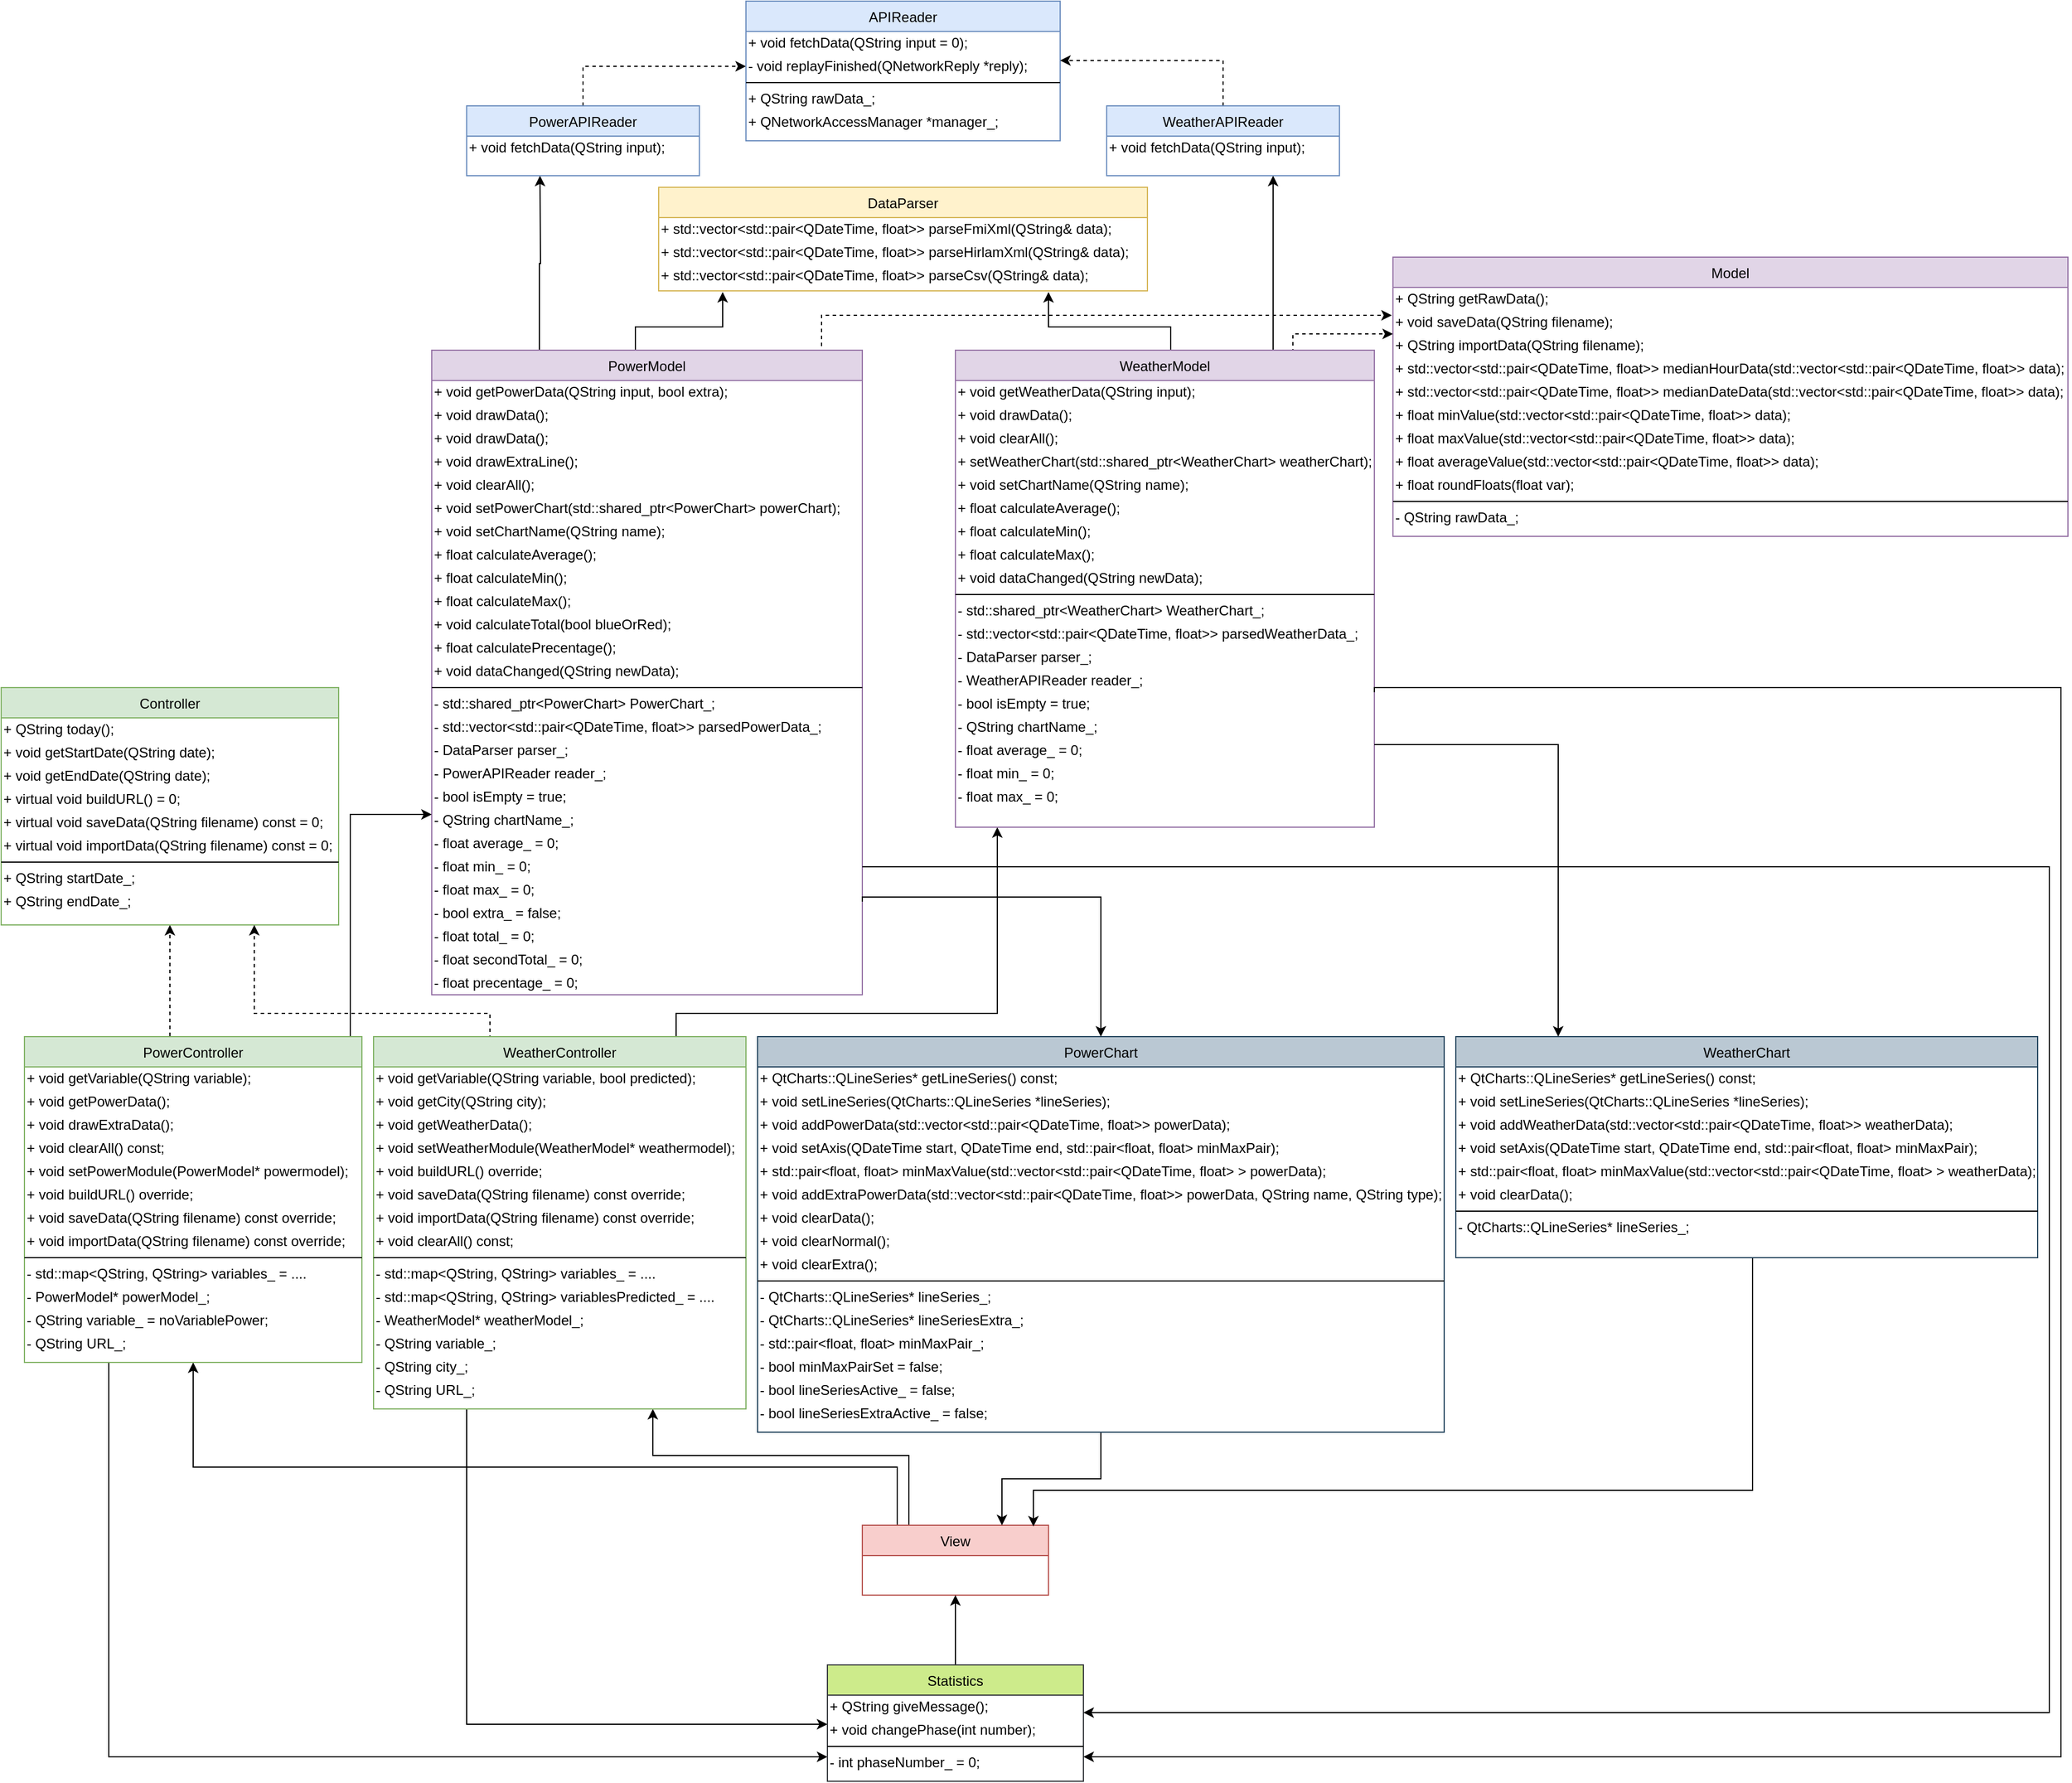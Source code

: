 <mxfile version="14.4.6" type="device" pages="2"><diagram id="C5RBs43oDa-KdzZeNtuy" name="Page-1"><mxGraphModel dx="1684" dy="1756" grid="1" gridSize="10" guides="1" tooltips="1" connect="1" arrows="1" fold="1" page="1" pageScale="1" pageWidth="827" pageHeight="1169" math="0" shadow="0"><root><mxCell id="WIyWlLk6GJQsqaUBKTNV-0"/><mxCell id="WIyWlLk6GJQsqaUBKTNV-1" parent="WIyWlLk6GJQsqaUBKTNV-0"/><mxCell id="uzHu3oJKfC1lqxX1l6cn-49" style="edgeStyle=orthogonalEdgeStyle;rounded=0;orthogonalLoop=1;jettySize=auto;html=1;exitX=0.25;exitY=0;exitDx=0;exitDy=0;entryX=0.5;entryY=1;entryDx=0;entryDy=0;" parent="WIyWlLk6GJQsqaUBKTNV-1" source="zkfFHV4jXpPFQw0GAbJ--6" target="uzHu3oJKfC1lqxX1l6cn-1" edge="1"><mxGeometry relative="1" as="geometry"><Array as="points"><mxPoint x="270" y="720"/><mxPoint x="270" y="670"/><mxPoint x="-335" y="670"/></Array></mxGeometry></mxCell><mxCell id="_ljoYfFLUeVSrn-no2Xp-107" style="edgeStyle=orthogonalEdgeStyle;rounded=0;orthogonalLoop=1;jettySize=auto;html=1;exitX=0.25;exitY=0;exitDx=0;exitDy=0;entryX=0.75;entryY=1;entryDx=0;entryDy=0;" edge="1" parent="WIyWlLk6GJQsqaUBKTNV-1" source="zkfFHV4jXpPFQw0GAbJ--6" target="uzHu3oJKfC1lqxX1l6cn-26"><mxGeometry relative="1" as="geometry"><Array as="points"><mxPoint x="280" y="660"/><mxPoint x="60" y="660"/></Array></mxGeometry></mxCell><mxCell id="zkfFHV4jXpPFQw0GAbJ--6" value="View" style="swimlane;fontStyle=0;align=center;verticalAlign=top;childLayout=stackLayout;horizontal=1;startSize=26;horizontalStack=0;resizeParent=1;resizeLast=0;collapsible=1;marginBottom=0;rounded=0;shadow=0;strokeWidth=1;fillColor=#f8cecc;strokeColor=#b85450;" parent="WIyWlLk6GJQsqaUBKTNV-1" vertex="1"><mxGeometry x="240" y="720" width="160" height="60" as="geometry"><mxRectangle x="130" y="380" width="160" height="26" as="alternateBounds"/></mxGeometry></mxCell><mxCell id="uzHu3oJKfC1lqxX1l6cn-149" style="edgeStyle=orthogonalEdgeStyle;rounded=0;orthogonalLoop=1;jettySize=auto;html=1;exitX=0.5;exitY=0;exitDx=0;exitDy=0;" parent="WIyWlLk6GJQsqaUBKTNV-1" source="zkfFHV4jXpPFQw0GAbJ--17" edge="1"><mxGeometry relative="1" as="geometry"><mxPoint x="120" y="-340" as="targetPoint"/><Array as="points"><mxPoint x="55" y="-270"/><mxPoint x="45" y="-270"/><mxPoint x="45" y="-310"/><mxPoint x="120" y="-310"/></Array></mxGeometry></mxCell><mxCell id="_ljoYfFLUeVSrn-no2Xp-28" style="edgeStyle=orthogonalEdgeStyle;rounded=0;orthogonalLoop=1;jettySize=auto;html=1;exitX=0.25;exitY=0;exitDx=0;exitDy=0;" edge="1" parent="WIyWlLk6GJQsqaUBKTNV-1" source="zkfFHV4jXpPFQw0GAbJ--17"><mxGeometry relative="1" as="geometry"><mxPoint x="-37" y="-440" as="targetPoint"/></mxGeometry></mxCell><mxCell id="_ljoYfFLUeVSrn-no2Xp-43" style="edgeStyle=orthogonalEdgeStyle;rounded=0;orthogonalLoop=1;jettySize=auto;html=1;exitX=0.75;exitY=0;exitDx=0;exitDy=0;dashed=1;" edge="1" parent="WIyWlLk6GJQsqaUBKTNV-1"><mxGeometry relative="1" as="geometry"><mxPoint x="152.5" y="-290" as="sourcePoint"/><mxPoint x="695" y="-320" as="targetPoint"/><Array as="points"><mxPoint x="153" y="-270"/><mxPoint x="205" y="-270"/><mxPoint x="205" y="-320"/></Array></mxGeometry></mxCell><mxCell id="zkfFHV4jXpPFQw0GAbJ--17" value="PowerModel" style="swimlane;fontStyle=0;align=center;verticalAlign=top;childLayout=stackLayout;horizontal=1;startSize=26;horizontalStack=0;resizeParent=1;resizeLast=0;collapsible=1;marginBottom=0;rounded=0;shadow=0;strokeWidth=1;fillColor=#e1d5e7;strokeColor=#9673a6;" parent="WIyWlLk6GJQsqaUBKTNV-1" vertex="1"><mxGeometry x="-130" y="-290" width="370" height="554" as="geometry"><mxRectangle x="320" y="42" width="160" height="26" as="alternateBounds"/></mxGeometry></mxCell><mxCell id="uzHu3oJKfC1lqxX1l6cn-50" value="+ void getPowerData(QString input, bool extra);" style="text;html=1;strokeColor=none;fillColor=none;align=left;verticalAlign=middle;whiteSpace=wrap;rounded=0;" parent="zkfFHV4jXpPFQw0GAbJ--17" vertex="1"><mxGeometry y="26" width="370" height="20" as="geometry"/></mxCell><mxCell id="uzHu3oJKfC1lqxX1l6cn-53" value="+ void drawData();" style="text;html=1;strokeColor=none;fillColor=none;align=left;verticalAlign=middle;whiteSpace=wrap;rounded=0;" parent="zkfFHV4jXpPFQw0GAbJ--17" vertex="1"><mxGeometry y="46" width="370" height="20" as="geometry"/></mxCell><mxCell id="_ljoYfFLUeVSrn-no2Xp-33" value="+ void drawData();" style="text;html=1;strokeColor=none;fillColor=none;align=left;verticalAlign=middle;whiteSpace=wrap;rounded=0;" vertex="1" parent="zkfFHV4jXpPFQw0GAbJ--17"><mxGeometry y="66" width="370" height="20" as="geometry"/></mxCell><mxCell id="_ljoYfFLUeVSrn-no2Xp-24" value="+ void drawExtraLine();" style="text;html=1;strokeColor=none;fillColor=none;align=left;verticalAlign=middle;whiteSpace=wrap;rounded=0;" vertex="1" parent="zkfFHV4jXpPFQw0GAbJ--17"><mxGeometry y="86" width="370" height="20" as="geometry"/></mxCell><mxCell id="_ljoYfFLUeVSrn-no2Xp-25" value="+ void clearAll();" style="text;html=1;strokeColor=none;fillColor=none;align=left;verticalAlign=middle;whiteSpace=wrap;rounded=0;" vertex="1" parent="zkfFHV4jXpPFQw0GAbJ--17"><mxGeometry y="106" width="370" height="20" as="geometry"/></mxCell><mxCell id="uzHu3oJKfC1lqxX1l6cn-52" value="+&amp;nbsp;void setPowerChart(std::shared_ptr&amp;lt;PowerChart&amp;gt; powerChart);" style="text;html=1;strokeColor=none;fillColor=none;align=left;verticalAlign=middle;whiteSpace=wrap;rounded=0;" parent="zkfFHV4jXpPFQw0GAbJ--17" vertex="1"><mxGeometry y="126" width="370" height="20" as="geometry"/></mxCell><mxCell id="VWInW5Od2ptKM86JmWAv-1" value="+&amp;nbsp;void setChartName(QString name);" style="text;html=1;strokeColor=none;fillColor=none;align=left;verticalAlign=middle;whiteSpace=wrap;rounded=0;" parent="zkfFHV4jXpPFQw0GAbJ--17" vertex="1"><mxGeometry y="146" width="370" height="20" as="geometry"/></mxCell><mxCell id="_ljoYfFLUeVSrn-no2Xp-26" value="+ float calculateAverage();" style="text;html=1;strokeColor=none;fillColor=none;align=left;verticalAlign=middle;whiteSpace=wrap;rounded=0;" vertex="1" parent="zkfFHV4jXpPFQw0GAbJ--17"><mxGeometry y="166" width="370" height="20" as="geometry"/></mxCell><mxCell id="_ljoYfFLUeVSrn-no2Xp-38" value="+&amp;nbsp;float calculateMin();" style="text;html=1;strokeColor=none;fillColor=none;align=left;verticalAlign=middle;whiteSpace=wrap;rounded=0;" vertex="1" parent="zkfFHV4jXpPFQw0GAbJ--17"><mxGeometry y="186" width="370" height="20" as="geometry"/></mxCell><mxCell id="_ljoYfFLUeVSrn-no2Xp-40" value="+&amp;nbsp;float calculateMax();" style="text;html=1;strokeColor=none;fillColor=none;align=left;verticalAlign=middle;whiteSpace=wrap;rounded=0;" vertex="1" parent="zkfFHV4jXpPFQw0GAbJ--17"><mxGeometry y="206" width="370" height="20" as="geometry"/></mxCell><mxCell id="_ljoYfFLUeVSrn-no2Xp-44" value="+ void calculateTotal(bool blueOrRed);" style="text;html=1;strokeColor=none;fillColor=none;align=left;verticalAlign=middle;whiteSpace=wrap;rounded=0;" vertex="1" parent="zkfFHV4jXpPFQw0GAbJ--17"><mxGeometry y="226" width="370" height="20" as="geometry"/></mxCell><mxCell id="_ljoYfFLUeVSrn-no2Xp-45" value="+ float calculatePrecentage();" style="text;html=1;strokeColor=none;fillColor=none;align=left;verticalAlign=middle;whiteSpace=wrap;rounded=0;" vertex="1" parent="zkfFHV4jXpPFQw0GAbJ--17"><mxGeometry y="246" width="370" height="20" as="geometry"/></mxCell><mxCell id="_ljoYfFLUeVSrn-no2Xp-46" value="+&amp;nbsp;void dataChanged(QString newData);" style="text;html=1;strokeColor=none;fillColor=none;align=left;verticalAlign=middle;whiteSpace=wrap;rounded=0;" vertex="1" parent="zkfFHV4jXpPFQw0GAbJ--17"><mxGeometry y="266" width="370" height="20" as="geometry"/></mxCell><mxCell id="zkfFHV4jXpPFQw0GAbJ--23" value="" style="line;html=1;strokeWidth=1;align=left;verticalAlign=middle;spacingTop=-1;spacingLeft=3;spacingRight=3;rotatable=0;labelPosition=right;points=[];portConstraint=eastwest;" parent="zkfFHV4jXpPFQw0GAbJ--17" vertex="1"><mxGeometry y="286" width="370" height="8" as="geometry"/></mxCell><mxCell id="ntN0UPVF1_z0vtRti_CH-60" value="-&amp;nbsp;std::shared_ptr&amp;lt;PowerChart&amp;gt; PowerChart_;" style="text;html=1;strokeColor=none;fillColor=none;align=left;verticalAlign=middle;whiteSpace=wrap;rounded=0;" parent="zkfFHV4jXpPFQw0GAbJ--17" vertex="1"><mxGeometry y="294" width="370" height="20" as="geometry"/></mxCell><mxCell id="uzHu3oJKfC1lqxX1l6cn-55" value="- std::vector&amp;lt;std::pair&amp;lt;QDateTime, float&amp;gt;&amp;gt; parsedPowerData_;" style="text;html=1;strokeColor=none;fillColor=none;align=left;verticalAlign=middle;whiteSpace=wrap;rounded=0;" parent="zkfFHV4jXpPFQw0GAbJ--17" vertex="1"><mxGeometry y="314" width="370" height="20" as="geometry"/></mxCell><mxCell id="uzHu3oJKfC1lqxX1l6cn-56" value="-&amp;nbsp;DataParser parser_;" style="text;html=1;strokeColor=none;fillColor=none;align=left;verticalAlign=middle;whiteSpace=wrap;rounded=0;" parent="zkfFHV4jXpPFQw0GAbJ--17" vertex="1"><mxGeometry y="334" width="370" height="20" as="geometry"/></mxCell><mxCell id="uzHu3oJKfC1lqxX1l6cn-57" value="- PowerAPIReader reader_;" style="text;html=1;strokeColor=none;fillColor=none;align=left;verticalAlign=middle;whiteSpace=wrap;rounded=0;" parent="zkfFHV4jXpPFQw0GAbJ--17" vertex="1"><mxGeometry y="354" width="370" height="20" as="geometry"/></mxCell><mxCell id="uzHu3oJKfC1lqxX1l6cn-58" value="- bool isEmpty = true;" style="text;html=1;strokeColor=none;fillColor=none;align=left;verticalAlign=middle;whiteSpace=wrap;rounded=0;" parent="zkfFHV4jXpPFQw0GAbJ--17" vertex="1"><mxGeometry y="374" width="370" height="20" as="geometry"/></mxCell><mxCell id="uzHu3oJKfC1lqxX1l6cn-54" value="-&amp;nbsp;QString chartName_;" style="text;html=1;strokeColor=none;fillColor=none;align=left;verticalAlign=middle;whiteSpace=wrap;rounded=0;" parent="zkfFHV4jXpPFQw0GAbJ--17" vertex="1"><mxGeometry y="394" width="370" height="20" as="geometry"/></mxCell><mxCell id="_ljoYfFLUeVSrn-no2Xp-29" value="-&amp;nbsp;float average_ = 0;" style="text;html=1;strokeColor=none;fillColor=none;align=left;verticalAlign=middle;whiteSpace=wrap;rounded=0;" vertex="1" parent="zkfFHV4jXpPFQw0GAbJ--17"><mxGeometry y="414" width="370" height="20" as="geometry"/></mxCell><mxCell id="_ljoYfFLUeVSrn-no2Xp-30" value="-&amp;nbsp;float min_ = 0;" style="text;html=1;strokeColor=none;fillColor=none;align=left;verticalAlign=middle;whiteSpace=wrap;rounded=0;" vertex="1" parent="zkfFHV4jXpPFQw0GAbJ--17"><mxGeometry y="434" width="370" height="20" as="geometry"/></mxCell><mxCell id="_ljoYfFLUeVSrn-no2Xp-31" value="-&amp;nbsp;float max_ = 0;" style="text;html=1;strokeColor=none;fillColor=none;align=left;verticalAlign=middle;whiteSpace=wrap;rounded=0;" vertex="1" parent="zkfFHV4jXpPFQw0GAbJ--17"><mxGeometry y="454" width="370" height="20" as="geometry"/></mxCell><mxCell id="_ljoYfFLUeVSrn-no2Xp-32" value="- bool extra_ = false;" style="text;html=1;strokeColor=none;fillColor=none;align=left;verticalAlign=middle;whiteSpace=wrap;rounded=0;" vertex="1" parent="zkfFHV4jXpPFQw0GAbJ--17"><mxGeometry y="474" width="370" height="20" as="geometry"/></mxCell><mxCell id="_ljoYfFLUeVSrn-no2Xp-35" value="-&amp;nbsp;float total_ = 0;" style="text;html=1;strokeColor=none;fillColor=none;align=left;verticalAlign=middle;whiteSpace=wrap;rounded=0;" vertex="1" parent="zkfFHV4jXpPFQw0GAbJ--17"><mxGeometry y="494" width="370" height="20" as="geometry"/></mxCell><mxCell id="_ljoYfFLUeVSrn-no2Xp-36" value="- float secondTotal_ = 0;" style="text;html=1;strokeColor=none;fillColor=none;align=left;verticalAlign=middle;whiteSpace=wrap;rounded=0;" vertex="1" parent="zkfFHV4jXpPFQw0GAbJ--17"><mxGeometry y="514" width="370" height="20" as="geometry"/></mxCell><mxCell id="_ljoYfFLUeVSrn-no2Xp-37" value="- float precentage_ = 0;" style="text;html=1;strokeColor=none;fillColor=none;align=left;verticalAlign=middle;whiteSpace=wrap;rounded=0;" vertex="1" parent="zkfFHV4jXpPFQw0GAbJ--17"><mxGeometry y="534" width="370" height="20" as="geometry"/></mxCell><mxCell id="_ljoYfFLUeVSrn-no2Xp-41" style="edgeStyle=orthogonalEdgeStyle;rounded=0;orthogonalLoop=1;jettySize=auto;html=1;exitX=0.5;exitY=0;exitDx=0;exitDy=0;entryX=0;entryY=0.5;entryDx=0;entryDy=0;dashed=1;" edge="1" parent="WIyWlLk6GJQsqaUBKTNV-1" source="ntN0UPVF1_z0vtRti_CH-30" target="uzHu3oJKfC1lqxX1l6cn-78"><mxGeometry relative="1" as="geometry"/></mxCell><mxCell id="ntN0UPVF1_z0vtRti_CH-30" value="PowerAPIReader" style="swimlane;fontStyle=0;align=center;verticalAlign=top;childLayout=stackLayout;horizontal=1;startSize=26;horizontalStack=0;resizeParent=1;resizeLast=0;collapsible=1;marginBottom=0;rounded=0;shadow=0;strokeWidth=1;fillColor=#dae8fc;strokeColor=#6c8ebf;" parent="WIyWlLk6GJQsqaUBKTNV-1" vertex="1"><mxGeometry x="-100" y="-500" width="200" height="60" as="geometry"><mxRectangle x="230" y="140" width="160" height="26" as="alternateBounds"/></mxGeometry></mxCell><mxCell id="ntN0UPVF1_z0vtRti_CH-31" value="+ void fetchData(QString input);" style="text;html=1;strokeColor=none;fillColor=none;align=left;verticalAlign=middle;whiteSpace=wrap;rounded=0;" parent="ntN0UPVF1_z0vtRti_CH-30" vertex="1"><mxGeometry y="26" width="200" height="20" as="geometry"/></mxCell><mxCell id="aZsg3YXwZDo-H7-aSzv8-11" value="DataParser" style="swimlane;fontStyle=0;align=center;verticalAlign=top;childLayout=stackLayout;horizontal=1;startSize=26;horizontalStack=0;resizeParent=1;resizeLast=0;collapsible=1;marginBottom=0;rounded=0;shadow=0;strokeWidth=1;fillColor=#fff2cc;strokeColor=#d6b656;" parent="WIyWlLk6GJQsqaUBKTNV-1" vertex="1"><mxGeometry x="65" y="-430" width="420" height="89" as="geometry"><mxRectangle x="230" y="140" width="160" height="26" as="alternateBounds"/></mxGeometry></mxCell><mxCell id="aZsg3YXwZDo-H7-aSzv8-13" value="+ std::vector&amp;lt;std::pair&amp;lt;QDateTime, float&amp;gt;&amp;gt; parseFmiXml(QString&amp;amp; data);" style="text;html=1;strokeColor=none;fillColor=none;align=left;verticalAlign=middle;whiteSpace=wrap;rounded=0;" parent="aZsg3YXwZDo-H7-aSzv8-11" vertex="1"><mxGeometry y="26" width="420" height="20" as="geometry"/></mxCell><mxCell id="_ljoYfFLUeVSrn-no2Xp-2" value="+ std::vector&amp;lt;std::pair&amp;lt;QDateTime, float&amp;gt;&amp;gt; parseHirlamXml(QString&amp;amp; data);" style="text;html=1;strokeColor=none;fillColor=none;align=left;verticalAlign=middle;whiteSpace=wrap;rounded=0;" vertex="1" parent="aZsg3YXwZDo-H7-aSzv8-11"><mxGeometry y="46" width="420" height="20" as="geometry"/></mxCell><mxCell id="aZsg3YXwZDo-H7-aSzv8-17" value="+ std::vector&amp;lt;std::pair&amp;lt;QDateTime, float&amp;gt;&amp;gt; parseCsv(QString&amp;amp; data);" style="text;html=1;strokeColor=none;fillColor=none;align=left;verticalAlign=middle;whiteSpace=wrap;rounded=0;" parent="aZsg3YXwZDo-H7-aSzv8-11" vertex="1"><mxGeometry y="66" width="420" height="20" as="geometry"/></mxCell><mxCell id="uzHu3oJKfC1lqxX1l6cn-73" style="edgeStyle=orthogonalEdgeStyle;rounded=0;orthogonalLoop=1;jettySize=auto;html=1;exitX=0.75;exitY=0;exitDx=0;exitDy=0;entryX=0;entryY=0.25;entryDx=0;entryDy=0;" parent="WIyWlLk6GJQsqaUBKTNV-1" source="uzHu3oJKfC1lqxX1l6cn-1" target="uzHu3oJKfC1lqxX1l6cn-54" edge="1"><mxGeometry relative="1" as="geometry"><Array as="points"><mxPoint x="-200" y="300"/><mxPoint x="-200" y="109"/></Array></mxGeometry></mxCell><mxCell id="uzHu3oJKfC1lqxX1l6cn-141" style="edgeStyle=orthogonalEdgeStyle;rounded=0;orthogonalLoop=1;jettySize=auto;html=1;exitX=0.086;exitY=0.005;exitDx=0;exitDy=0;entryX=0.5;entryY=1;entryDx=0;entryDy=0;dashed=1;exitPerimeter=0;" parent="WIyWlLk6GJQsqaUBKTNV-1" source="uzHu3oJKfC1lqxX1l6cn-1" target="uzHu3oJKfC1lqxX1l6cn-11" edge="1"><mxGeometry relative="1" as="geometry"><Array as="points"><mxPoint x="-355" y="301"/></Array></mxGeometry></mxCell><mxCell id="_ljoYfFLUeVSrn-no2Xp-127" style="edgeStyle=orthogonalEdgeStyle;rounded=0;orthogonalLoop=1;jettySize=auto;html=1;exitX=0.25;exitY=1;exitDx=0;exitDy=0;entryX=0;entryY=0.25;entryDx=0;entryDy=0;" edge="1" parent="WIyWlLk6GJQsqaUBKTNV-1" source="uzHu3oJKfC1lqxX1l6cn-1" target="_ljoYfFLUeVSrn-no2Xp-124"><mxGeometry relative="1" as="geometry"/></mxCell><mxCell id="uzHu3oJKfC1lqxX1l6cn-1" value="PowerController" style="swimlane;fontStyle=0;align=center;verticalAlign=top;childLayout=stackLayout;horizontal=1;startSize=26;horizontalStack=0;resizeParent=1;resizeLast=0;collapsible=1;marginBottom=0;rounded=0;shadow=0;strokeWidth=1;fillColor=#d5e8d4;strokeColor=#82b366;" parent="WIyWlLk6GJQsqaUBKTNV-1" vertex="1"><mxGeometry x="-480" y="300" width="290" height="280" as="geometry"><mxRectangle x="320" y="42" width="160" height="26" as="alternateBounds"/></mxGeometry></mxCell><mxCell id="uzHu3oJKfC1lqxX1l6cn-2" value="+ void getVariable(QString variable);" style="text;html=1;strokeColor=none;fillColor=none;align=left;verticalAlign=middle;whiteSpace=wrap;rounded=0;" parent="uzHu3oJKfC1lqxX1l6cn-1" vertex="1"><mxGeometry y="26" width="290" height="20" as="geometry"/></mxCell><mxCell id="uzHu3oJKfC1lqxX1l6cn-3" value="+ void getPowerData();" style="text;html=1;strokeColor=none;fillColor=none;align=left;verticalAlign=middle;whiteSpace=wrap;rounded=0;" parent="uzHu3oJKfC1lqxX1l6cn-1" vertex="1"><mxGeometry y="46" width="290" height="20" as="geometry"/></mxCell><mxCell id="uzHu3oJKfC1lqxX1l6cn-19" value="+ void drawExtraData();" style="text;html=1;strokeColor=none;fillColor=none;align=left;verticalAlign=middle;whiteSpace=wrap;rounded=0;" parent="uzHu3oJKfC1lqxX1l6cn-1" vertex="1"><mxGeometry y="66" width="290" height="20" as="geometry"/></mxCell><mxCell id="uzHu3oJKfC1lqxX1l6cn-20" value="+ void clearAll() const;" style="text;html=1;strokeColor=none;fillColor=none;align=left;verticalAlign=middle;whiteSpace=wrap;rounded=0;" parent="uzHu3oJKfC1lqxX1l6cn-1" vertex="1"><mxGeometry y="86" width="290" height="20" as="geometry"/></mxCell><mxCell id="uzHu3oJKfC1lqxX1l6cn-21" value="+ void setPowerModule(PowerModel* powermodel);" style="text;html=1;strokeColor=none;fillColor=none;align=left;verticalAlign=middle;whiteSpace=wrap;rounded=0;" parent="uzHu3oJKfC1lqxX1l6cn-1" vertex="1"><mxGeometry y="106" width="290" height="20" as="geometry"/></mxCell><mxCell id="uzHu3oJKfC1lqxX1l6cn-22" value="+ void buildURL() override;" style="text;html=1;strokeColor=none;fillColor=none;align=left;verticalAlign=middle;whiteSpace=wrap;rounded=0;" parent="uzHu3oJKfC1lqxX1l6cn-1" vertex="1"><mxGeometry y="126" width="290" height="20" as="geometry"/></mxCell><mxCell id="_ljoYfFLUeVSrn-no2Xp-96" value="+&amp;nbsp;void saveData(QString filename) const override;" style="text;html=1;strokeColor=none;fillColor=none;align=left;verticalAlign=middle;whiteSpace=wrap;rounded=0;" vertex="1" parent="uzHu3oJKfC1lqxX1l6cn-1"><mxGeometry y="146" width="290" height="20" as="geometry"/></mxCell><mxCell id="_ljoYfFLUeVSrn-no2Xp-97" value="+&amp;nbsp;void importData(QString filename) const override;" style="text;html=1;strokeColor=none;fillColor=none;align=left;verticalAlign=middle;whiteSpace=wrap;rounded=0;" vertex="1" parent="uzHu3oJKfC1lqxX1l6cn-1"><mxGeometry y="166" width="290" height="20" as="geometry"/></mxCell><mxCell id="uzHu3oJKfC1lqxX1l6cn-5" value="" style="line;html=1;strokeWidth=1;align=left;verticalAlign=middle;spacingTop=-1;spacingLeft=3;spacingRight=3;rotatable=0;labelPosition=right;points=[];portConstraint=eastwest;" parent="uzHu3oJKfC1lqxX1l6cn-1" vertex="1"><mxGeometry y="186" width="290" height="8" as="geometry"/></mxCell><mxCell id="_ljoYfFLUeVSrn-no2Xp-98" value="-&amp;nbsp;std::map&amp;lt;QString, QString&amp;gt; variables_ = ...." style="text;html=1;strokeColor=none;fillColor=none;align=left;verticalAlign=middle;whiteSpace=wrap;rounded=0;" vertex="1" parent="uzHu3oJKfC1lqxX1l6cn-1"><mxGeometry y="194" width="290" height="20" as="geometry"/></mxCell><mxCell id="uzHu3oJKfC1lqxX1l6cn-23" value="- PowerModel* powerModel_;" style="text;html=1;strokeColor=none;fillColor=none;align=left;verticalAlign=middle;whiteSpace=wrap;rounded=0;" parent="uzHu3oJKfC1lqxX1l6cn-1" vertex="1"><mxGeometry y="214" width="290" height="20" as="geometry"/></mxCell><mxCell id="uzHu3oJKfC1lqxX1l6cn-24" value="- QString variable_ = noVariablePower;" style="text;html=1;strokeColor=none;fillColor=none;align=left;verticalAlign=middle;whiteSpace=wrap;rounded=0;" parent="uzHu3oJKfC1lqxX1l6cn-1" vertex="1"><mxGeometry y="234" width="290" height="20" as="geometry"/></mxCell><mxCell id="uzHu3oJKfC1lqxX1l6cn-25" value="- QString URL_;" style="text;html=1;strokeColor=none;fillColor=none;align=left;verticalAlign=middle;whiteSpace=wrap;rounded=0;" parent="uzHu3oJKfC1lqxX1l6cn-1" vertex="1"><mxGeometry y="254" width="290" height="20" as="geometry"/></mxCell><mxCell id="uzHu3oJKfC1lqxX1l6cn-11" value="Controller" style="swimlane;fontStyle=0;align=center;verticalAlign=top;childLayout=stackLayout;horizontal=1;startSize=26;horizontalStack=0;resizeParent=1;resizeLast=0;collapsible=1;marginBottom=0;rounded=0;shadow=0;strokeWidth=1;fillColor=#d5e8d4;strokeColor=#82b366;" parent="WIyWlLk6GJQsqaUBKTNV-1" vertex="1"><mxGeometry x="-500" width="290" height="204" as="geometry"><mxRectangle x="320" y="42" width="160" height="26" as="alternateBounds"/></mxGeometry></mxCell><mxCell id="uzHu3oJKfC1lqxX1l6cn-12" value="+ QString today();" style="text;html=1;strokeColor=none;fillColor=none;align=left;verticalAlign=middle;whiteSpace=wrap;rounded=0;" parent="uzHu3oJKfC1lqxX1l6cn-11" vertex="1"><mxGeometry y="26" width="290" height="20" as="geometry"/></mxCell><mxCell id="uzHu3oJKfC1lqxX1l6cn-13" value="+ void getStartDate(QString date);" style="text;html=1;strokeColor=none;fillColor=none;align=left;verticalAlign=middle;whiteSpace=wrap;rounded=0;" parent="uzHu3oJKfC1lqxX1l6cn-11" vertex="1"><mxGeometry y="46" width="290" height="20" as="geometry"/></mxCell><mxCell id="uzHu3oJKfC1lqxX1l6cn-16" value="+ void getEndDate(QString date);" style="text;html=1;strokeColor=none;fillColor=none;align=left;verticalAlign=middle;whiteSpace=wrap;rounded=0;" parent="uzHu3oJKfC1lqxX1l6cn-11" vertex="1"><mxGeometry y="66" width="290" height="20" as="geometry"/></mxCell><mxCell id="_ljoYfFLUeVSrn-no2Xp-92" value="+ virtual void buildURL() = 0;" style="text;html=1;strokeColor=none;fillColor=none;align=left;verticalAlign=middle;whiteSpace=wrap;rounded=0;" vertex="1" parent="uzHu3oJKfC1lqxX1l6cn-11"><mxGeometry y="86" width="290" height="20" as="geometry"/></mxCell><mxCell id="_ljoYfFLUeVSrn-no2Xp-93" value="+&amp;nbsp;virtual void saveData(QString filename) const = 0;" style="text;html=1;strokeColor=none;fillColor=none;align=left;verticalAlign=middle;whiteSpace=wrap;rounded=0;" vertex="1" parent="uzHu3oJKfC1lqxX1l6cn-11"><mxGeometry y="106" width="290" height="20" as="geometry"/></mxCell><mxCell id="_ljoYfFLUeVSrn-no2Xp-94" value="+&amp;nbsp;virtual void importData(QString filename) const = 0;" style="text;html=1;strokeColor=none;fillColor=none;align=left;verticalAlign=middle;whiteSpace=wrap;rounded=0;" vertex="1" parent="uzHu3oJKfC1lqxX1l6cn-11"><mxGeometry y="126" width="290" height="20" as="geometry"/></mxCell><mxCell id="uzHu3oJKfC1lqxX1l6cn-15" value="" style="line;html=1;strokeWidth=1;align=left;verticalAlign=middle;spacingTop=-1;spacingLeft=3;spacingRight=3;rotatable=0;labelPosition=right;points=[];portConstraint=eastwest;" parent="uzHu3oJKfC1lqxX1l6cn-11" vertex="1"><mxGeometry y="146" width="290" height="8" as="geometry"/></mxCell><mxCell id="uzHu3oJKfC1lqxX1l6cn-17" value="+ QString startDate_;" style="text;html=1;strokeColor=none;fillColor=none;align=left;verticalAlign=middle;whiteSpace=wrap;rounded=0;" parent="uzHu3oJKfC1lqxX1l6cn-11" vertex="1"><mxGeometry y="154" width="290" height="20" as="geometry"/></mxCell><mxCell id="uzHu3oJKfC1lqxX1l6cn-18" value="+ QString endDate_;" style="text;html=1;strokeColor=none;fillColor=none;align=left;verticalAlign=middle;whiteSpace=wrap;rounded=0;" parent="uzHu3oJKfC1lqxX1l6cn-11" vertex="1"><mxGeometry y="174" width="290" height="20" as="geometry"/></mxCell><mxCell id="uzHu3oJKfC1lqxX1l6cn-157" style="edgeStyle=orthogonalEdgeStyle;rounded=0;orthogonalLoop=1;jettySize=auto;html=1;exitX=0.75;exitY=0;exitDx=0;exitDy=0;" parent="WIyWlLk6GJQsqaUBKTNV-1" source="uzHu3oJKfC1lqxX1l6cn-26" edge="1"><mxGeometry relative="1" as="geometry"><Array as="points"><mxPoint x="80" y="300"/><mxPoint x="80" y="280"/><mxPoint x="356" y="280"/></Array><mxPoint x="356" y="120" as="targetPoint"/></mxGeometry></mxCell><mxCell id="_ljoYfFLUeVSrn-no2Xp-95" style="edgeStyle=orthogonalEdgeStyle;rounded=0;orthogonalLoop=1;jettySize=auto;html=1;exitX=0.25;exitY=0;exitDx=0;exitDy=0;entryX=0.75;entryY=1;entryDx=0;entryDy=0;dashed=1;" edge="1" parent="WIyWlLk6GJQsqaUBKTNV-1" source="uzHu3oJKfC1lqxX1l6cn-26" target="uzHu3oJKfC1lqxX1l6cn-11"><mxGeometry relative="1" as="geometry"><Array as="points"><mxPoint x="-80" y="280"/><mxPoint x="-282" y="280"/></Array></mxGeometry></mxCell><mxCell id="_ljoYfFLUeVSrn-no2Xp-126" style="edgeStyle=orthogonalEdgeStyle;rounded=0;orthogonalLoop=1;jettySize=auto;html=1;exitX=0.25;exitY=1;exitDx=0;exitDy=0;entryX=0;entryY=0.25;entryDx=0;entryDy=0;" edge="1" parent="WIyWlLk6GJQsqaUBKTNV-1" source="uzHu3oJKfC1lqxX1l6cn-26" target="_ljoYfFLUeVSrn-no2Xp-122"><mxGeometry relative="1" as="geometry"/></mxCell><mxCell id="uzHu3oJKfC1lqxX1l6cn-26" value="WeatherController" style="swimlane;fontStyle=0;align=center;verticalAlign=top;childLayout=stackLayout;horizontal=1;startSize=26;horizontalStack=0;resizeParent=1;resizeLast=0;collapsible=1;marginBottom=0;rounded=0;shadow=0;strokeWidth=1;fillColor=#d5e8d4;strokeColor=#82b366;" parent="WIyWlLk6GJQsqaUBKTNV-1" vertex="1"><mxGeometry x="-180" y="300" width="320" height="320" as="geometry"><mxRectangle x="320" y="42" width="160" height="26" as="alternateBounds"/></mxGeometry></mxCell><mxCell id="uzHu3oJKfC1lqxX1l6cn-27" value="+ void getVariable(QString variable, bool predicted);" style="text;html=1;strokeColor=none;fillColor=none;align=left;verticalAlign=middle;whiteSpace=wrap;rounded=0;" parent="uzHu3oJKfC1lqxX1l6cn-26" vertex="1"><mxGeometry y="26" width="320" height="20" as="geometry"/></mxCell><mxCell id="uzHu3oJKfC1lqxX1l6cn-37" value="+ void getCity(QString city);" style="text;html=1;strokeColor=none;fillColor=none;align=left;verticalAlign=middle;whiteSpace=wrap;rounded=0;" parent="uzHu3oJKfC1lqxX1l6cn-26" vertex="1"><mxGeometry y="46" width="320" height="20" as="geometry"/></mxCell><mxCell id="uzHu3oJKfC1lqxX1l6cn-28" value="+ void getWeatherData();" style="text;html=1;strokeColor=none;fillColor=none;align=left;verticalAlign=middle;whiteSpace=wrap;rounded=0;" parent="uzHu3oJKfC1lqxX1l6cn-26" vertex="1"><mxGeometry y="66" width="320" height="20" as="geometry"/></mxCell><mxCell id="uzHu3oJKfC1lqxX1l6cn-31" value="+ void setWeatherModule(WeatherModel* weathermodel);" style="text;html=1;strokeColor=none;fillColor=none;align=left;verticalAlign=middle;whiteSpace=wrap;rounded=0;" parent="uzHu3oJKfC1lqxX1l6cn-26" vertex="1"><mxGeometry y="86" width="320" height="20" as="geometry"/></mxCell><mxCell id="uzHu3oJKfC1lqxX1l6cn-32" value="+ void buildURL() override;" style="text;html=1;strokeColor=none;fillColor=none;align=left;verticalAlign=middle;whiteSpace=wrap;rounded=0;" parent="uzHu3oJKfC1lqxX1l6cn-26" vertex="1"><mxGeometry y="106" width="320" height="20" as="geometry"/></mxCell><mxCell id="_ljoYfFLUeVSrn-no2Xp-99" value="+&amp;nbsp;void saveData(QString filename) const override;" style="text;html=1;strokeColor=none;fillColor=none;align=left;verticalAlign=middle;whiteSpace=wrap;rounded=0;" vertex="1" parent="uzHu3oJKfC1lqxX1l6cn-26"><mxGeometry y="126" width="320" height="20" as="geometry"/></mxCell><mxCell id="_ljoYfFLUeVSrn-no2Xp-100" value="+&amp;nbsp;void importData(QString filename) const override;" style="text;html=1;strokeColor=none;fillColor=none;align=left;verticalAlign=middle;whiteSpace=wrap;rounded=0;" vertex="1" parent="uzHu3oJKfC1lqxX1l6cn-26"><mxGeometry y="146" width="320" height="20" as="geometry"/></mxCell><mxCell id="_ljoYfFLUeVSrn-no2Xp-101" value="+ void clearAll() const;" style="text;html=1;strokeColor=none;fillColor=none;align=left;verticalAlign=middle;whiteSpace=wrap;rounded=0;" vertex="1" parent="uzHu3oJKfC1lqxX1l6cn-26"><mxGeometry y="166" width="320" height="20" as="geometry"/></mxCell><mxCell id="uzHu3oJKfC1lqxX1l6cn-33" value="" style="line;html=1;strokeWidth=1;align=left;verticalAlign=middle;spacingTop=-1;spacingLeft=3;spacingRight=3;rotatable=0;labelPosition=right;points=[];portConstraint=eastwest;" parent="uzHu3oJKfC1lqxX1l6cn-26" vertex="1"><mxGeometry y="186" width="320" height="8" as="geometry"/></mxCell><mxCell id="_ljoYfFLUeVSrn-no2Xp-105" value="-&amp;nbsp;std::map&amp;lt;QString, QString&amp;gt; variables_ = ...." style="text;html=1;strokeColor=none;fillColor=none;align=left;verticalAlign=middle;whiteSpace=wrap;rounded=0;" vertex="1" parent="uzHu3oJKfC1lqxX1l6cn-26"><mxGeometry y="194" width="320" height="20" as="geometry"/></mxCell><mxCell id="_ljoYfFLUeVSrn-no2Xp-106" value="-&amp;nbsp;std::map&amp;lt;QString, QString&amp;gt; variablesPredicted_ = ...." style="text;html=1;strokeColor=none;fillColor=none;align=left;verticalAlign=middle;whiteSpace=wrap;rounded=0;" vertex="1" parent="uzHu3oJKfC1lqxX1l6cn-26"><mxGeometry y="214" width="320" height="20" as="geometry"/></mxCell><mxCell id="uzHu3oJKfC1lqxX1l6cn-34" value="- WeatherModel* weatherModel_;" style="text;html=1;strokeColor=none;fillColor=none;align=left;verticalAlign=middle;whiteSpace=wrap;rounded=0;" parent="uzHu3oJKfC1lqxX1l6cn-26" vertex="1"><mxGeometry y="234" width="320" height="20" as="geometry"/></mxCell><mxCell id="uzHu3oJKfC1lqxX1l6cn-35" value="- QString variable_;" style="text;html=1;strokeColor=none;fillColor=none;align=left;verticalAlign=middle;whiteSpace=wrap;rounded=0;" parent="uzHu3oJKfC1lqxX1l6cn-26" vertex="1"><mxGeometry y="254" width="320" height="20" as="geometry"/></mxCell><mxCell id="uzHu3oJKfC1lqxX1l6cn-38" value="- QString city_;" style="text;html=1;strokeColor=none;fillColor=none;align=left;verticalAlign=middle;whiteSpace=wrap;rounded=0;" parent="uzHu3oJKfC1lqxX1l6cn-26" vertex="1"><mxGeometry y="274" width="320" height="20" as="geometry"/></mxCell><mxCell id="uzHu3oJKfC1lqxX1l6cn-36" value="- QString URL_;" style="text;html=1;strokeColor=none;fillColor=none;align=left;verticalAlign=middle;whiteSpace=wrap;rounded=0;" parent="uzHu3oJKfC1lqxX1l6cn-26" vertex="1"><mxGeometry y="294" width="320" height="20" as="geometry"/></mxCell><mxCell id="uzHu3oJKfC1lqxX1l6cn-152" style="edgeStyle=orthogonalEdgeStyle;rounded=0;orthogonalLoop=1;jettySize=auto;html=1;exitX=0.75;exitY=0;exitDx=0;exitDy=0;" parent="WIyWlLk6GJQsqaUBKTNV-1" source="uzHu3oJKfC1lqxX1l6cn-59" edge="1"><mxGeometry relative="1" as="geometry"><mxPoint x="593" y="-440" as="targetPoint"/><Array as="points"><mxPoint x="593" y="-290"/></Array></mxGeometry></mxCell><mxCell id="_ljoYfFLUeVSrn-no2Xp-47" style="edgeStyle=orthogonalEdgeStyle;rounded=0;orthogonalLoop=1;jettySize=auto;html=1;exitX=0.5;exitY=0;exitDx=0;exitDy=0;" edge="1" parent="WIyWlLk6GJQsqaUBKTNV-1" source="uzHu3oJKfC1lqxX1l6cn-59"><mxGeometry relative="1" as="geometry"><mxPoint x="400" y="-340" as="targetPoint"/><Array as="points"><mxPoint x="505" y="-310"/><mxPoint x="400" y="-310"/></Array></mxGeometry></mxCell><mxCell id="_ljoYfFLUeVSrn-no2Xp-49" style="edgeStyle=orthogonalEdgeStyle;rounded=0;orthogonalLoop=1;jettySize=auto;html=1;exitX=0.75;exitY=0;exitDx=0;exitDy=0;entryX=0;entryY=1;entryDx=0;entryDy=0;dashed=1;" edge="1" parent="WIyWlLk6GJQsqaUBKTNV-1" source="uzHu3oJKfC1lqxX1l6cn-59" target="_ljoYfFLUeVSrn-no2Xp-15"><mxGeometry relative="1" as="geometry"><Array as="points"><mxPoint x="610" y="-290"/><mxPoint x="610" y="-304"/></Array></mxGeometry></mxCell><mxCell id="uzHu3oJKfC1lqxX1l6cn-59" value="WeatherModel" style="swimlane;fontStyle=0;align=center;verticalAlign=top;childLayout=stackLayout;horizontal=1;startSize=26;horizontalStack=0;resizeParent=1;resizeLast=0;collapsible=1;marginBottom=0;rounded=0;shadow=0;strokeWidth=1;fillColor=#e1d5e7;strokeColor=#9673a6;" parent="WIyWlLk6GJQsqaUBKTNV-1" vertex="1"><mxGeometry x="320" y="-290" width="360" height="410" as="geometry"><mxRectangle x="320" y="42" width="160" height="26" as="alternateBounds"/></mxGeometry></mxCell><mxCell id="uzHu3oJKfC1lqxX1l6cn-60" value="+ void getWeatherData(QString input);" style="text;html=1;strokeColor=none;fillColor=none;align=left;verticalAlign=middle;whiteSpace=wrap;rounded=0;" parent="uzHu3oJKfC1lqxX1l6cn-59" vertex="1"><mxGeometry y="26" width="360" height="20" as="geometry"/></mxCell><mxCell id="uzHu3oJKfC1lqxX1l6cn-62" value="+ void drawData();" style="text;html=1;strokeColor=none;fillColor=none;align=left;verticalAlign=middle;whiteSpace=wrap;rounded=0;" parent="uzHu3oJKfC1lqxX1l6cn-59" vertex="1"><mxGeometry y="46" width="360" height="20" as="geometry"/></mxCell><mxCell id="_ljoYfFLUeVSrn-no2Xp-50" value="+ void clearAll();" style="text;html=1;strokeColor=none;fillColor=none;align=left;verticalAlign=middle;whiteSpace=wrap;rounded=0;" vertex="1" parent="uzHu3oJKfC1lqxX1l6cn-59"><mxGeometry y="66" width="360" height="20" as="geometry"/></mxCell><mxCell id="uzHu3oJKfC1lqxX1l6cn-63" value="+ setWeatherChart(std::shared_ptr&amp;lt;WeatherChart&amp;gt; weatherChart);" style="text;html=1;strokeColor=none;fillColor=none;align=left;verticalAlign=middle;whiteSpace=wrap;rounded=0;" parent="uzHu3oJKfC1lqxX1l6cn-59" vertex="1"><mxGeometry y="86" width="360" height="20" as="geometry"/></mxCell><mxCell id="_ljoYfFLUeVSrn-no2Xp-51" value="+&amp;nbsp;void setChartName(QString name);" style="text;html=1;strokeColor=none;fillColor=none;align=left;verticalAlign=middle;whiteSpace=wrap;rounded=0;" vertex="1" parent="uzHu3oJKfC1lqxX1l6cn-59"><mxGeometry y="106" width="360" height="20" as="geometry"/></mxCell><mxCell id="_ljoYfFLUeVSrn-no2Xp-52" value="+ float calculateAverage();" style="text;html=1;strokeColor=none;fillColor=none;align=left;verticalAlign=middle;whiteSpace=wrap;rounded=0;" vertex="1" parent="uzHu3oJKfC1lqxX1l6cn-59"><mxGeometry y="126" width="360" height="20" as="geometry"/></mxCell><mxCell id="_ljoYfFLUeVSrn-no2Xp-53" value="+&amp;nbsp;float calculateMin();" style="text;html=1;strokeColor=none;fillColor=none;align=left;verticalAlign=middle;whiteSpace=wrap;rounded=0;" vertex="1" parent="uzHu3oJKfC1lqxX1l6cn-59"><mxGeometry y="146" width="360" height="20" as="geometry"/></mxCell><mxCell id="_ljoYfFLUeVSrn-no2Xp-54" value="+&amp;nbsp;float calculateMax();" style="text;html=1;strokeColor=none;fillColor=none;align=left;verticalAlign=middle;whiteSpace=wrap;rounded=0;" vertex="1" parent="uzHu3oJKfC1lqxX1l6cn-59"><mxGeometry y="166" width="360" height="20" as="geometry"/></mxCell><mxCell id="_ljoYfFLUeVSrn-no2Xp-55" value="+&amp;nbsp;void dataChanged(QString newData);" style="text;html=1;strokeColor=none;fillColor=none;align=left;verticalAlign=middle;whiteSpace=wrap;rounded=0;" vertex="1" parent="uzHu3oJKfC1lqxX1l6cn-59"><mxGeometry y="186" width="360" height="20" as="geometry"/></mxCell><mxCell id="uzHu3oJKfC1lqxX1l6cn-64" value="" style="line;html=1;strokeWidth=1;align=left;verticalAlign=middle;spacingTop=-1;spacingLeft=3;spacingRight=3;rotatable=0;labelPosition=right;points=[];portConstraint=eastwest;" parent="uzHu3oJKfC1lqxX1l6cn-59" vertex="1"><mxGeometry y="206" width="360" height="8" as="geometry"/></mxCell><mxCell id="uzHu3oJKfC1lqxX1l6cn-65" value="- std::shared_ptr&amp;lt;WeatherChart&amp;gt; WeatherChart_;" style="text;html=1;strokeColor=none;fillColor=none;align=left;verticalAlign=middle;whiteSpace=wrap;rounded=0;" parent="uzHu3oJKfC1lqxX1l6cn-59" vertex="1"><mxGeometry y="214" width="360" height="20" as="geometry"/></mxCell><mxCell id="uzHu3oJKfC1lqxX1l6cn-67" value="- std::vector&amp;lt;std::pair&amp;lt;QDateTime, float&amp;gt;&amp;gt; parsedWeatherData_;" style="text;html=1;strokeColor=none;fillColor=none;align=left;verticalAlign=middle;whiteSpace=wrap;rounded=0;" parent="uzHu3oJKfC1lqxX1l6cn-59" vertex="1"><mxGeometry y="234" width="360" height="20" as="geometry"/></mxCell><mxCell id="uzHu3oJKfC1lqxX1l6cn-68" value="-&amp;nbsp;DataParser parser_;" style="text;html=1;strokeColor=none;fillColor=none;align=left;verticalAlign=middle;whiteSpace=wrap;rounded=0;" parent="uzHu3oJKfC1lqxX1l6cn-59" vertex="1"><mxGeometry y="254" width="360" height="20" as="geometry"/></mxCell><mxCell id="uzHu3oJKfC1lqxX1l6cn-69" value="- WeatherAPIReader reader_;" style="text;html=1;strokeColor=none;fillColor=none;align=left;verticalAlign=middle;whiteSpace=wrap;rounded=0;" parent="uzHu3oJKfC1lqxX1l6cn-59" vertex="1"><mxGeometry y="274" width="360" height="20" as="geometry"/></mxCell><mxCell id="uzHu3oJKfC1lqxX1l6cn-70" value="- bool isEmpty = true;" style="text;html=1;strokeColor=none;fillColor=none;align=left;verticalAlign=middle;whiteSpace=wrap;rounded=0;" parent="uzHu3oJKfC1lqxX1l6cn-59" vertex="1"><mxGeometry y="294" width="360" height="20" as="geometry"/></mxCell><mxCell id="_ljoYfFLUeVSrn-no2Xp-56" value="-&amp;nbsp;QString chartName_;" style="text;html=1;strokeColor=none;fillColor=none;align=left;verticalAlign=middle;whiteSpace=wrap;rounded=0;" vertex="1" parent="uzHu3oJKfC1lqxX1l6cn-59"><mxGeometry y="314" width="360" height="20" as="geometry"/></mxCell><mxCell id="_ljoYfFLUeVSrn-no2Xp-85" value="-&amp;nbsp;float average_ = 0;" style="text;html=1;strokeColor=none;fillColor=none;align=left;verticalAlign=middle;whiteSpace=wrap;rounded=0;" vertex="1" parent="uzHu3oJKfC1lqxX1l6cn-59"><mxGeometry y="334" width="360" height="20" as="geometry"/></mxCell><mxCell id="_ljoYfFLUeVSrn-no2Xp-86" value="-&amp;nbsp;float min_ = 0;" style="text;html=1;strokeColor=none;fillColor=none;align=left;verticalAlign=middle;whiteSpace=wrap;rounded=0;" vertex="1" parent="uzHu3oJKfC1lqxX1l6cn-59"><mxGeometry y="354" width="360" height="20" as="geometry"/></mxCell><mxCell id="_ljoYfFLUeVSrn-no2Xp-87" value="-&amp;nbsp;float max_ = 0;" style="text;html=1;strokeColor=none;fillColor=none;align=left;verticalAlign=middle;whiteSpace=wrap;rounded=0;" vertex="1" parent="uzHu3oJKfC1lqxX1l6cn-59"><mxGeometry y="374" width="360" height="20" as="geometry"/></mxCell><mxCell id="uzHu3oJKfC1lqxX1l6cn-75" value="APIReader" style="swimlane;fontStyle=0;align=center;verticalAlign=top;childLayout=stackLayout;horizontal=1;startSize=26;horizontalStack=0;resizeParent=1;resizeLast=0;collapsible=1;marginBottom=0;rounded=0;shadow=0;strokeWidth=1;fillColor=#dae8fc;strokeColor=#6c8ebf;" parent="WIyWlLk6GJQsqaUBKTNV-1" vertex="1"><mxGeometry x="140" y="-590" width="270" height="120" as="geometry"><mxRectangle x="230" y="140" width="160" height="26" as="alternateBounds"/></mxGeometry></mxCell><mxCell id="uzHu3oJKfC1lqxX1l6cn-76" value="+ void fetchData(QString input = 0);" style="text;html=1;strokeColor=none;fillColor=none;align=left;verticalAlign=middle;whiteSpace=wrap;rounded=0;" parent="uzHu3oJKfC1lqxX1l6cn-75" vertex="1"><mxGeometry y="26" width="270" height="20" as="geometry"/></mxCell><mxCell id="uzHu3oJKfC1lqxX1l6cn-78" value="- void replayFinished(QNetworkReply *reply);" style="text;html=1;strokeColor=none;fillColor=none;align=left;verticalAlign=middle;whiteSpace=wrap;rounded=0;" parent="uzHu3oJKfC1lqxX1l6cn-75" vertex="1"><mxGeometry y="46" width="270" height="20" as="geometry"/></mxCell><mxCell id="uzHu3oJKfC1lqxX1l6cn-79" value="" style="line;html=1;strokeWidth=1;align=left;verticalAlign=middle;spacingTop=-1;spacingLeft=3;spacingRight=3;rotatable=0;labelPosition=right;points=[];portConstraint=eastwest;" parent="uzHu3oJKfC1lqxX1l6cn-75" vertex="1"><mxGeometry y="66" width="270" height="8" as="geometry"/></mxCell><mxCell id="uzHu3oJKfC1lqxX1l6cn-80" value="+ QString rawData_;" style="text;html=1;strokeColor=none;fillColor=none;align=left;verticalAlign=middle;whiteSpace=wrap;rounded=0;" parent="uzHu3oJKfC1lqxX1l6cn-75" vertex="1"><mxGeometry y="74" width="270" height="20" as="geometry"/></mxCell><mxCell id="uzHu3oJKfC1lqxX1l6cn-81" value="+ QNetworkAccessManager *manager_;" style="text;html=1;strokeColor=none;fillColor=none;align=left;verticalAlign=middle;whiteSpace=wrap;rounded=0;" parent="uzHu3oJKfC1lqxX1l6cn-75" vertex="1"><mxGeometry y="94" width="270" height="20" as="geometry"/></mxCell><mxCell id="_ljoYfFLUeVSrn-no2Xp-42" style="edgeStyle=orthogonalEdgeStyle;rounded=0;orthogonalLoop=1;jettySize=auto;html=1;exitX=0.5;exitY=0;exitDx=0;exitDy=0;entryX=1;entryY=0.25;entryDx=0;entryDy=0;dashed=1;" edge="1" parent="WIyWlLk6GJQsqaUBKTNV-1" source="uzHu3oJKfC1lqxX1l6cn-85" target="uzHu3oJKfC1lqxX1l6cn-78"><mxGeometry relative="1" as="geometry"/></mxCell><mxCell id="uzHu3oJKfC1lqxX1l6cn-85" value="WeatherAPIReader" style="swimlane;fontStyle=0;align=center;verticalAlign=top;childLayout=stackLayout;horizontal=1;startSize=26;horizontalStack=0;resizeParent=1;resizeLast=0;collapsible=1;marginBottom=0;rounded=0;shadow=0;strokeWidth=1;fillColor=#dae8fc;strokeColor=#6c8ebf;" parent="WIyWlLk6GJQsqaUBKTNV-1" vertex="1"><mxGeometry x="450" y="-500" width="200" height="60" as="geometry"><mxRectangle x="230" y="140" width="160" height="26" as="alternateBounds"/></mxGeometry></mxCell><mxCell id="uzHu3oJKfC1lqxX1l6cn-86" value="+ void fetchData(QString input);" style="text;html=1;strokeColor=none;fillColor=none;align=left;verticalAlign=middle;whiteSpace=wrap;rounded=0;" parent="uzHu3oJKfC1lqxX1l6cn-85" vertex="1"><mxGeometry y="26" width="200" height="20" as="geometry"/></mxCell><mxCell id="_ljoYfFLUeVSrn-no2Xp-119" style="edgeStyle=orthogonalEdgeStyle;rounded=0;orthogonalLoop=1;jettySize=auto;html=1;exitX=0.5;exitY=1;exitDx=0;exitDy=0;entryX=0.919;entryY=0.017;entryDx=0;entryDy=0;entryPerimeter=0;" edge="1" parent="WIyWlLk6GJQsqaUBKTNV-1" source="uzHu3oJKfC1lqxX1l6cn-100" target="zkfFHV4jXpPFQw0GAbJ--6"><mxGeometry relative="1" as="geometry"><Array as="points"><mxPoint x="1005" y="690"/><mxPoint x="387" y="690"/></Array></mxGeometry></mxCell><mxCell id="uzHu3oJKfC1lqxX1l6cn-100" value="WeatherChart" style="swimlane;fontStyle=0;align=center;verticalAlign=top;childLayout=stackLayout;horizontal=1;startSize=26;horizontalStack=0;resizeParent=1;resizeLast=0;collapsible=1;marginBottom=0;rounded=0;shadow=0;strokeWidth=1;fillColor=#bac8d3;strokeColor=#23445d;" parent="WIyWlLk6GJQsqaUBKTNV-1" vertex="1"><mxGeometry x="750" y="300" width="500" height="190" as="geometry"><mxRectangle x="230" y="140" width="160" height="26" as="alternateBounds"/></mxGeometry></mxCell><mxCell id="uzHu3oJKfC1lqxX1l6cn-101" value="+ QtCharts::QLineSeries* getLineSeries() const;" style="text;html=1;strokeColor=none;fillColor=none;align=left;verticalAlign=middle;whiteSpace=wrap;rounded=0;" parent="uzHu3oJKfC1lqxX1l6cn-100" vertex="1"><mxGeometry y="26" width="500" height="20" as="geometry"/></mxCell><mxCell id="uzHu3oJKfC1lqxX1l6cn-103" value="+ void setLineSeries(QtCharts::QLineSeries *lineSeries);" style="text;html=1;strokeColor=none;fillColor=none;align=left;verticalAlign=middle;whiteSpace=wrap;rounded=0;" parent="uzHu3oJKfC1lqxX1l6cn-100" vertex="1"><mxGeometry y="46" width="500" height="20" as="geometry"/></mxCell><mxCell id="uzHu3oJKfC1lqxX1l6cn-104" value="+&amp;nbsp;void addWeatherData(std::vector&amp;lt;std::pair&amp;lt;QDateTime, float&amp;gt;&amp;gt; weatherData);" style="text;html=1;strokeColor=none;fillColor=none;align=left;verticalAlign=middle;whiteSpace=wrap;rounded=0;" parent="uzHu3oJKfC1lqxX1l6cn-100" vertex="1"><mxGeometry y="66" width="500" height="20" as="geometry"/></mxCell><mxCell id="uzHu3oJKfC1lqxX1l6cn-105" value="+ void setAxis(QDateTime start, QDateTime end, std::pair&amp;lt;float, float&amp;gt; minMaxPair);" style="text;html=1;strokeColor=none;fillColor=none;align=left;verticalAlign=middle;whiteSpace=wrap;rounded=0;" parent="uzHu3oJKfC1lqxX1l6cn-100" vertex="1"><mxGeometry y="86" width="500" height="20" as="geometry"/></mxCell><mxCell id="uzHu3oJKfC1lqxX1l6cn-106" value="+ std::pair&amp;lt;float, float&amp;gt; minMaxValue(std::vector&amp;lt;std::pair&amp;lt;QDateTime, float&amp;gt; &amp;gt; weatherData);" style="text;html=1;strokeColor=none;fillColor=none;align=left;verticalAlign=middle;whiteSpace=wrap;rounded=0;" parent="uzHu3oJKfC1lqxX1l6cn-100" vertex="1"><mxGeometry y="106" width="500" height="20" as="geometry"/></mxCell><mxCell id="uzHu3oJKfC1lqxX1l6cn-107" value="+&amp;nbsp;void clearData();" style="text;html=1;strokeColor=none;fillColor=none;align=left;verticalAlign=middle;whiteSpace=wrap;rounded=0;" parent="uzHu3oJKfC1lqxX1l6cn-100" vertex="1"><mxGeometry y="126" width="500" height="20" as="geometry"/></mxCell><mxCell id="uzHu3oJKfC1lqxX1l6cn-102" value="" style="line;html=1;strokeWidth=1;align=left;verticalAlign=middle;spacingTop=-1;spacingLeft=3;spacingRight=3;rotatable=0;labelPosition=right;points=[];portConstraint=eastwest;" parent="uzHu3oJKfC1lqxX1l6cn-100" vertex="1"><mxGeometry y="146" width="500" height="8" as="geometry"/></mxCell><mxCell id="uzHu3oJKfC1lqxX1l6cn-109" value="-&amp;nbsp;QtCharts::QLineSeries* lineSeries_;" style="text;html=1;strokeColor=none;fillColor=none;align=left;verticalAlign=middle;whiteSpace=wrap;rounded=0;" parent="uzHu3oJKfC1lqxX1l6cn-100" vertex="1"><mxGeometry y="154" width="500" height="20" as="geometry"/></mxCell><mxCell id="_ljoYfFLUeVSrn-no2Xp-118" style="edgeStyle=orthogonalEdgeStyle;rounded=0;orthogonalLoop=1;jettySize=auto;html=1;exitX=0.5;exitY=1;exitDx=0;exitDy=0;entryX=0.75;entryY=0;entryDx=0;entryDy=0;" edge="1" parent="WIyWlLk6GJQsqaUBKTNV-1" source="uzHu3oJKfC1lqxX1l6cn-110" target="zkfFHV4jXpPFQw0GAbJ--6"><mxGeometry relative="1" as="geometry"/></mxCell><mxCell id="uzHu3oJKfC1lqxX1l6cn-110" value="PowerChart" style="swimlane;fontStyle=0;align=center;verticalAlign=top;childLayout=stackLayout;horizontal=1;startSize=26;horizontalStack=0;resizeParent=1;resizeLast=0;collapsible=1;marginBottom=0;rounded=0;shadow=0;strokeWidth=1;fillColor=#bac8d3;strokeColor=#23445d;" parent="WIyWlLk6GJQsqaUBKTNV-1" vertex="1"><mxGeometry x="150" y="300" width="590" height="340" as="geometry"><mxRectangle x="230" y="140" width="160" height="26" as="alternateBounds"/></mxGeometry></mxCell><mxCell id="uzHu3oJKfC1lqxX1l6cn-111" value="+ QtCharts::QLineSeries* getLineSeries() const;" style="text;html=1;strokeColor=none;fillColor=none;align=left;verticalAlign=middle;whiteSpace=wrap;rounded=0;" parent="uzHu3oJKfC1lqxX1l6cn-110" vertex="1"><mxGeometry y="26" width="590" height="20" as="geometry"/></mxCell><mxCell id="uzHu3oJKfC1lqxX1l6cn-112" value="+ void setLineSeries(QtCharts::QLineSeries *lineSeries);" style="text;html=1;strokeColor=none;fillColor=none;align=left;verticalAlign=middle;whiteSpace=wrap;rounded=0;" parent="uzHu3oJKfC1lqxX1l6cn-110" vertex="1"><mxGeometry y="46" width="590" height="20" as="geometry"/></mxCell><mxCell id="uzHu3oJKfC1lqxX1l6cn-113" value="+&amp;nbsp;void addPowerData(std::vector&amp;lt;std::pair&amp;lt;QDateTime, float&amp;gt;&amp;gt; powerData);" style="text;html=1;strokeColor=none;fillColor=none;align=left;verticalAlign=middle;whiteSpace=wrap;rounded=0;" parent="uzHu3oJKfC1lqxX1l6cn-110" vertex="1"><mxGeometry y="66" width="590" height="20" as="geometry"/></mxCell><mxCell id="uzHu3oJKfC1lqxX1l6cn-114" value="+ void setAxis(QDateTime start, QDateTime end, std::pair&amp;lt;float, float&amp;gt; minMaxPair);" style="text;html=1;strokeColor=none;fillColor=none;align=left;verticalAlign=middle;whiteSpace=wrap;rounded=0;" parent="uzHu3oJKfC1lqxX1l6cn-110" vertex="1"><mxGeometry y="86" width="590" height="20" as="geometry"/></mxCell><mxCell id="uzHu3oJKfC1lqxX1l6cn-115" value="+ std::pair&amp;lt;float, float&amp;gt; minMaxValue(std::vector&amp;lt;std::pair&amp;lt;QDateTime, float&amp;gt; &amp;gt; powerData);" style="text;html=1;strokeColor=none;fillColor=none;align=left;verticalAlign=middle;whiteSpace=wrap;rounded=0;" parent="uzHu3oJKfC1lqxX1l6cn-110" vertex="1"><mxGeometry y="106" width="590" height="20" as="geometry"/></mxCell><mxCell id="_ljoYfFLUeVSrn-no2Xp-108" value="+&amp;nbsp;void addExtraPowerData(std::vector&amp;lt;std::pair&amp;lt;QDateTime, float&amp;gt;&amp;gt; powerData, QString name, QString type);" style="text;html=1;strokeColor=none;fillColor=none;align=left;verticalAlign=middle;whiteSpace=wrap;rounded=0;" vertex="1" parent="uzHu3oJKfC1lqxX1l6cn-110"><mxGeometry y="126" width="590" height="20" as="geometry"/></mxCell><mxCell id="uzHu3oJKfC1lqxX1l6cn-116" value="+&amp;nbsp;void clearData();" style="text;html=1;strokeColor=none;fillColor=none;align=left;verticalAlign=middle;whiteSpace=wrap;rounded=0;" parent="uzHu3oJKfC1lqxX1l6cn-110" vertex="1"><mxGeometry y="146" width="590" height="20" as="geometry"/></mxCell><mxCell id="uzHu3oJKfC1lqxX1l6cn-117" value="+&amp;nbsp;void clearNormal();" style="text;html=1;strokeColor=none;fillColor=none;align=left;verticalAlign=middle;whiteSpace=wrap;rounded=0;" parent="uzHu3oJKfC1lqxX1l6cn-110" vertex="1"><mxGeometry y="166" width="590" height="20" as="geometry"/></mxCell><mxCell id="_ljoYfFLUeVSrn-no2Xp-109" value="+&amp;nbsp;void clearExtra();" style="text;html=1;strokeColor=none;fillColor=none;align=left;verticalAlign=middle;whiteSpace=wrap;rounded=0;" vertex="1" parent="uzHu3oJKfC1lqxX1l6cn-110"><mxGeometry y="186" width="590" height="20" as="geometry"/></mxCell><mxCell id="uzHu3oJKfC1lqxX1l6cn-118" value="" style="line;html=1;strokeWidth=1;align=left;verticalAlign=middle;spacingTop=-1;spacingLeft=3;spacingRight=3;rotatable=0;labelPosition=right;points=[];portConstraint=eastwest;" parent="uzHu3oJKfC1lqxX1l6cn-110" vertex="1"><mxGeometry y="206" width="590" height="8" as="geometry"/></mxCell><mxCell id="uzHu3oJKfC1lqxX1l6cn-119" value="-&amp;nbsp;QtCharts::QLineSeries* lineSeries_;" style="text;html=1;strokeColor=none;fillColor=none;align=left;verticalAlign=middle;whiteSpace=wrap;rounded=0;" parent="uzHu3oJKfC1lqxX1l6cn-110" vertex="1"><mxGeometry y="214" width="590" height="20" as="geometry"/></mxCell><mxCell id="_ljoYfFLUeVSrn-no2Xp-111" value="-&amp;nbsp;QtCharts::QLineSeries* lineSeriesExtra_;" style="text;html=1;strokeColor=none;fillColor=none;align=left;verticalAlign=middle;whiteSpace=wrap;rounded=0;" vertex="1" parent="uzHu3oJKfC1lqxX1l6cn-110"><mxGeometry y="234" width="590" height="20" as="geometry"/></mxCell><mxCell id="_ljoYfFLUeVSrn-no2Xp-112" value="-&amp;nbsp;std::pair&amp;lt;float, float&amp;gt; minMaxPair_;" style="text;html=1;strokeColor=none;fillColor=none;align=left;verticalAlign=middle;whiteSpace=wrap;rounded=0;" vertex="1" parent="uzHu3oJKfC1lqxX1l6cn-110"><mxGeometry y="254" width="590" height="20" as="geometry"/></mxCell><mxCell id="_ljoYfFLUeVSrn-no2Xp-113" value="- bool minMaxPairSet = false;" style="text;html=1;strokeColor=none;fillColor=none;align=left;verticalAlign=middle;whiteSpace=wrap;rounded=0;" vertex="1" parent="uzHu3oJKfC1lqxX1l6cn-110"><mxGeometry y="274" width="590" height="20" as="geometry"/></mxCell><mxCell id="_ljoYfFLUeVSrn-no2Xp-114" value="- bool lineSeriesActive_ = false;" style="text;html=1;strokeColor=none;fillColor=none;align=left;verticalAlign=middle;whiteSpace=wrap;rounded=0;" vertex="1" parent="uzHu3oJKfC1lqxX1l6cn-110"><mxGeometry y="294" width="590" height="20" as="geometry"/></mxCell><mxCell id="_ljoYfFLUeVSrn-no2Xp-115" value="- bool lineSeriesExtraActive_ = false;" style="text;html=1;strokeColor=none;fillColor=none;align=left;verticalAlign=middle;whiteSpace=wrap;rounded=0;" vertex="1" parent="uzHu3oJKfC1lqxX1l6cn-110"><mxGeometry y="314" width="590" height="20" as="geometry"/></mxCell><mxCell id="_ljoYfFLUeVSrn-no2Xp-3" value="Model" style="swimlane;fontStyle=0;align=center;verticalAlign=top;childLayout=stackLayout;horizontal=1;startSize=26;horizontalStack=0;resizeParent=1;resizeLast=0;collapsible=1;marginBottom=0;rounded=0;shadow=0;strokeWidth=1;fillColor=#e1d5e7;strokeColor=#9673a6;" vertex="1" parent="WIyWlLk6GJQsqaUBKTNV-1"><mxGeometry x="696" y="-370" width="580" height="240" as="geometry"><mxRectangle x="320" y="42" width="160" height="26" as="alternateBounds"/></mxGeometry></mxCell><mxCell id="_ljoYfFLUeVSrn-no2Xp-5" value="+ QString getRawData();" style="text;html=1;strokeColor=none;fillColor=none;align=left;verticalAlign=middle;whiteSpace=wrap;rounded=0;" vertex="1" parent="_ljoYfFLUeVSrn-no2Xp-3"><mxGeometry y="26" width="580" height="20" as="geometry"/></mxCell><mxCell id="_ljoYfFLUeVSrn-no2Xp-15" value="+ void saveData(QString filename);" style="text;html=1;strokeColor=none;fillColor=none;align=left;verticalAlign=middle;whiteSpace=wrap;rounded=0;" vertex="1" parent="_ljoYfFLUeVSrn-no2Xp-3"><mxGeometry y="46" width="580" height="20" as="geometry"/></mxCell><mxCell id="_ljoYfFLUeVSrn-no2Xp-6" value="+&amp;nbsp;QString importData(QString filename);" style="text;html=1;strokeColor=none;fillColor=none;align=left;verticalAlign=middle;whiteSpace=wrap;rounded=0;" vertex="1" parent="_ljoYfFLUeVSrn-no2Xp-3"><mxGeometry y="66" width="580" height="20" as="geometry"/></mxCell><mxCell id="_ljoYfFLUeVSrn-no2Xp-7" value="+&amp;nbsp;std::vector&amp;lt;std::pair&amp;lt;QDateTime, float&amp;gt;&amp;gt; medianHourData(std::vector&amp;lt;std::pair&amp;lt;QDateTime, float&amp;gt;&amp;gt; data);" style="text;html=1;strokeColor=none;fillColor=none;align=left;verticalAlign=middle;whiteSpace=wrap;rounded=0;" vertex="1" parent="_ljoYfFLUeVSrn-no2Xp-3"><mxGeometry y="86" width="580" height="20" as="geometry"/></mxCell><mxCell id="_ljoYfFLUeVSrn-no2Xp-17" value="+ std::vector&amp;lt;std::pair&amp;lt;QDateTime, float&amp;gt;&amp;gt; medianDateData(std::vector&amp;lt;std::pair&amp;lt;QDateTime, float&amp;gt;&amp;gt; data);" style="text;html=1;strokeColor=none;fillColor=none;align=left;verticalAlign=middle;whiteSpace=wrap;rounded=0;" vertex="1" parent="_ljoYfFLUeVSrn-no2Xp-3"><mxGeometry y="106" width="580" height="20" as="geometry"/></mxCell><mxCell id="_ljoYfFLUeVSrn-no2Xp-16" value="+&amp;nbsp;float minValue(std::vector&amp;lt;std::pair&amp;lt;QDateTime, float&amp;gt;&amp;gt; data);" style="text;html=1;strokeColor=none;fillColor=none;align=left;verticalAlign=middle;whiteSpace=wrap;rounded=0;" vertex="1" parent="_ljoYfFLUeVSrn-no2Xp-3"><mxGeometry y="126" width="580" height="20" as="geometry"/></mxCell><mxCell id="_ljoYfFLUeVSrn-no2Xp-18" value="+ float maxValue(std::vector&amp;lt;std::pair&amp;lt;QDateTime, float&amp;gt;&amp;gt; data);" style="text;html=1;strokeColor=none;fillColor=none;align=left;verticalAlign=middle;whiteSpace=wrap;rounded=0;" vertex="1" parent="_ljoYfFLUeVSrn-no2Xp-3"><mxGeometry y="146" width="580" height="20" as="geometry"/></mxCell><mxCell id="_ljoYfFLUeVSrn-no2Xp-19" value="+&amp;nbsp;float averageValue(std::vector&amp;lt;std::pair&amp;lt;QDateTime, float&amp;gt;&amp;gt; data);" style="text;html=1;strokeColor=none;fillColor=none;align=left;verticalAlign=middle;whiteSpace=wrap;rounded=0;" vertex="1" parent="_ljoYfFLUeVSrn-no2Xp-3"><mxGeometry y="166" width="580" height="20" as="geometry"/></mxCell><mxCell id="_ljoYfFLUeVSrn-no2Xp-20" value="+&amp;nbsp;float roundFloats(float var);" style="text;html=1;strokeColor=none;fillColor=none;align=left;verticalAlign=middle;whiteSpace=wrap;rounded=0;" vertex="1" parent="_ljoYfFLUeVSrn-no2Xp-3"><mxGeometry y="186" width="580" height="20" as="geometry"/></mxCell><mxCell id="_ljoYfFLUeVSrn-no2Xp-8" value="" style="line;html=1;strokeWidth=1;align=left;verticalAlign=middle;spacingTop=-1;spacingLeft=3;spacingRight=3;rotatable=0;labelPosition=right;points=[];portConstraint=eastwest;" vertex="1" parent="_ljoYfFLUeVSrn-no2Xp-3"><mxGeometry y="206" width="580" height="8" as="geometry"/></mxCell><mxCell id="_ljoYfFLUeVSrn-no2Xp-10" value="- QString rawData_;" style="text;html=1;strokeColor=none;fillColor=none;align=left;verticalAlign=middle;whiteSpace=wrap;rounded=0;" vertex="1" parent="_ljoYfFLUeVSrn-no2Xp-3"><mxGeometry y="214" width="580" height="20" as="geometry"/></mxCell><mxCell id="_ljoYfFLUeVSrn-no2Xp-91" style="edgeStyle=orthogonalEdgeStyle;rounded=0;orthogonalLoop=1;jettySize=auto;html=1;exitX=1;exitY=0.25;exitDx=0;exitDy=0;entryX=0.176;entryY=0;entryDx=0;entryDy=0;entryPerimeter=0;" edge="1" parent="WIyWlLk6GJQsqaUBKTNV-1" source="_ljoYfFLUeVSrn-no2Xp-85" target="uzHu3oJKfC1lqxX1l6cn-100"><mxGeometry relative="1" as="geometry"/></mxCell><mxCell id="_ljoYfFLUeVSrn-no2Xp-110" style="edgeStyle=orthogonalEdgeStyle;rounded=0;orthogonalLoop=1;jettySize=auto;html=1;exitX=1;exitY=0;exitDx=0;exitDy=0;" edge="1" parent="WIyWlLk6GJQsqaUBKTNV-1" source="_ljoYfFLUeVSrn-no2Xp-32" target="uzHu3oJKfC1lqxX1l6cn-110"><mxGeometry relative="1" as="geometry"><Array as="points"><mxPoint x="240" y="180"/><mxPoint x="445" y="180"/></Array></mxGeometry></mxCell><mxCell id="_ljoYfFLUeVSrn-no2Xp-125" style="edgeStyle=orthogonalEdgeStyle;rounded=0;orthogonalLoop=1;jettySize=auto;html=1;exitX=0.5;exitY=0;exitDx=0;exitDy=0;entryX=0.5;entryY=1;entryDx=0;entryDy=0;" edge="1" parent="WIyWlLk6GJQsqaUBKTNV-1" source="_ljoYfFLUeVSrn-no2Xp-120" target="zkfFHV4jXpPFQw0GAbJ--6"><mxGeometry relative="1" as="geometry"/></mxCell><mxCell id="_ljoYfFLUeVSrn-no2Xp-120" value="Statistics" style="swimlane;fontStyle=0;align=center;verticalAlign=top;childLayout=stackLayout;horizontal=1;startSize=26;horizontalStack=0;resizeParent=1;resizeLast=0;collapsible=1;marginBottom=0;rounded=0;shadow=0;strokeWidth=1;fillColor=#cdeb8b;strokeColor=#36393d;" vertex="1" parent="WIyWlLk6GJQsqaUBKTNV-1"><mxGeometry x="210" y="840" width="220" height="100" as="geometry"><mxRectangle x="130" y="380" width="160" height="26" as="alternateBounds"/></mxGeometry></mxCell><mxCell id="_ljoYfFLUeVSrn-no2Xp-121" value="+&amp;nbsp;QString giveMessage();" style="text;html=1;strokeColor=none;fillColor=none;align=left;verticalAlign=middle;whiteSpace=wrap;rounded=0;" vertex="1" parent="_ljoYfFLUeVSrn-no2Xp-120"><mxGeometry y="26" width="220" height="20" as="geometry"/></mxCell><mxCell id="_ljoYfFLUeVSrn-no2Xp-122" value="+&amp;nbsp;void changePhase(int number);" style="text;html=1;strokeColor=none;fillColor=none;align=left;verticalAlign=middle;whiteSpace=wrap;rounded=0;" vertex="1" parent="_ljoYfFLUeVSrn-no2Xp-120"><mxGeometry y="46" width="220" height="20" as="geometry"/></mxCell><mxCell id="_ljoYfFLUeVSrn-no2Xp-123" value="" style="line;html=1;strokeWidth=1;align=left;verticalAlign=middle;spacingTop=-1;spacingLeft=3;spacingRight=3;rotatable=0;labelPosition=right;points=[];portConstraint=eastwest;" vertex="1" parent="_ljoYfFLUeVSrn-no2Xp-120"><mxGeometry y="66" width="220" height="8" as="geometry"/></mxCell><mxCell id="_ljoYfFLUeVSrn-no2Xp-124" value="-&amp;nbsp;int phaseNumber_ = 0;" style="text;html=1;strokeColor=none;fillColor=none;align=left;verticalAlign=middle;whiteSpace=wrap;rounded=0;" vertex="1" parent="_ljoYfFLUeVSrn-no2Xp-120"><mxGeometry y="74" width="220" height="20" as="geometry"/></mxCell><mxCell id="_ljoYfFLUeVSrn-no2Xp-129" style="edgeStyle=orthogonalEdgeStyle;rounded=0;orthogonalLoop=1;jettySize=auto;html=1;exitX=1;exitY=0.5;exitDx=0;exitDy=0;entryX=1;entryY=0.75;entryDx=0;entryDy=0;" edge="1" parent="WIyWlLk6GJQsqaUBKTNV-1" source="_ljoYfFLUeVSrn-no2Xp-30" target="_ljoYfFLUeVSrn-no2Xp-121"><mxGeometry relative="1" as="geometry"><Array as="points"><mxPoint x="1260" y="154"/><mxPoint x="1260" y="881"/></Array></mxGeometry></mxCell><mxCell id="_ljoYfFLUeVSrn-no2Xp-130" style="edgeStyle=orthogonalEdgeStyle;rounded=0;orthogonalLoop=1;jettySize=auto;html=1;exitX=1;exitY=0;exitDx=0;exitDy=0;entryX=1;entryY=0.25;entryDx=0;entryDy=0;" edge="1" parent="WIyWlLk6GJQsqaUBKTNV-1" source="uzHu3oJKfC1lqxX1l6cn-70" target="_ljoYfFLUeVSrn-no2Xp-124"><mxGeometry relative="1" as="geometry"><Array as="points"><mxPoint x="680"/><mxPoint x="1270"/><mxPoint x="1270" y="919"/></Array></mxGeometry></mxCell></root></mxGraphModel></diagram><diagram id="0FuY5rcwHm2LuEt4SQsx" name="Page-2"><mxGraphModel dx="872" dy="587" grid="1" gridSize="10" guides="1" tooltips="1" connect="1" arrows="1" fold="1" page="1" pageScale="1" pageWidth="827" pageHeight="1169" math="0" shadow="0"><root><mxCell id="08VBc0yByM3RxEDpX8gY-0"/><mxCell id="08VBc0yByM3RxEDpX8gY-1" parent="08VBc0yByM3RxEDpX8gY-0"/></root></mxGraphModel></diagram></mxfile>